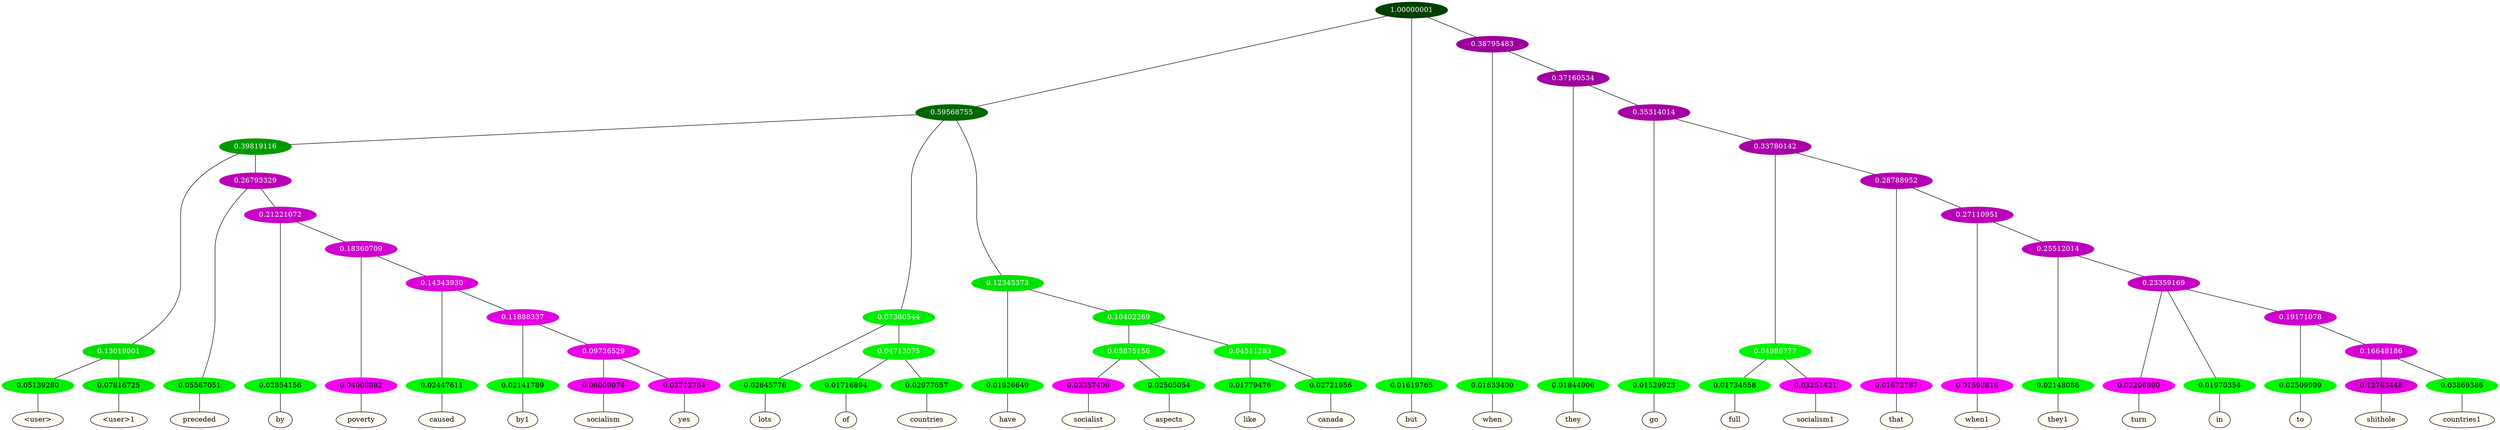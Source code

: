 graph {
	node [format=png height=0.15 nodesep=0.001 ordering=out overlap=prism overlap_scaling=0.01 ranksep=0.001 ratio=0.2 style=filled width=0.15]
	{
		rank=same
		a_w_17 [label="\<user\>" color=black fillcolor=floralwhite style="filled,solid"]
		a_w_18 [label="\<user\>1" color=black fillcolor=floralwhite style="filled,solid"]
		a_w_19 [label=preceded color=black fillcolor=floralwhite style="filled,solid"]
		a_w_27 [label=by color=black fillcolor=floralwhite style="filled,solid"]
		a_w_35 [label=poverty color=black fillcolor=floralwhite style="filled,solid"]
		a_w_41 [label=caused color=black fillcolor=floralwhite style="filled,solid"]
		a_w_45 [label=by1 color=black fillcolor=floralwhite style="filled,solid"]
		a_w_49 [label=socialism color=black fillcolor=floralwhite style="filled,solid"]
		a_w_50 [label=yes color=black fillcolor=floralwhite style="filled,solid"]
		a_w_11 [label=lots color=black fillcolor=floralwhite style="filled,solid"]
		a_w_21 [label=of color=black fillcolor=floralwhite style="filled,solid"]
		a_w_22 [label=countries color=black fillcolor=floralwhite style="filled,solid"]
		a_w_13 [label=have color=black fillcolor=floralwhite style="filled,solid"]
		a_w_29 [label=socialist color=black fillcolor=floralwhite style="filled,solid"]
		a_w_30 [label=aspects color=black fillcolor=floralwhite style="filled,solid"]
		a_w_31 [label=like color=black fillcolor=floralwhite style="filled,solid"]
		a_w_32 [label=canada color=black fillcolor=floralwhite style="filled,solid"]
		a_w_2 [label=but color=black fillcolor=floralwhite style="filled,solid"]
		a_w_7 [label=when color=black fillcolor=floralwhite style="filled,solid"]
		a_w_15 [label=they color=black fillcolor=floralwhite style="filled,solid"]
		a_w_25 [label=go color=black fillcolor=floralwhite style="filled,solid"]
		a_w_37 [label=full color=black fillcolor=floralwhite style="filled,solid"]
		a_w_38 [label=socialism1 color=black fillcolor=floralwhite style="filled,solid"]
		a_w_39 [label=that color=black fillcolor=floralwhite style="filled,solid"]
		a_w_43 [label=when1 color=black fillcolor=floralwhite style="filled,solid"]
		a_w_47 [label=they1 color=black fillcolor=floralwhite style="filled,solid"]
		a_w_51 [label=turn color=black fillcolor=floralwhite style="filled,solid"]
		a_w_52 [label=in color=black fillcolor=floralwhite style="filled,solid"]
		a_w_54 [label=to color=black fillcolor=floralwhite style="filled,solid"]
		a_w_56 [label=shithole color=black fillcolor=floralwhite style="filled,solid"]
		a_w_57 [label=countries1 color=black fillcolor=floralwhite style="filled,solid"]
	}
	a_n_17 -- a_w_17
	a_n_18 -- a_w_18
	a_n_19 -- a_w_19
	a_n_27 -- a_w_27
	a_n_35 -- a_w_35
	a_n_41 -- a_w_41
	a_n_45 -- a_w_45
	a_n_49 -- a_w_49
	a_n_50 -- a_w_50
	a_n_11 -- a_w_11
	a_n_21 -- a_w_21
	a_n_22 -- a_w_22
	a_n_13 -- a_w_13
	a_n_29 -- a_w_29
	a_n_30 -- a_w_30
	a_n_31 -- a_w_31
	a_n_32 -- a_w_32
	a_n_2 -- a_w_2
	a_n_7 -- a_w_7
	a_n_15 -- a_w_15
	a_n_25 -- a_w_25
	a_n_37 -- a_w_37
	a_n_38 -- a_w_38
	a_n_39 -- a_w_39
	a_n_43 -- a_w_43
	a_n_47 -- a_w_47
	a_n_51 -- a_w_51
	a_n_52 -- a_w_52
	a_n_54 -- a_w_54
	a_n_56 -- a_w_56
	a_n_57 -- a_w_57
	{
		rank=same
		a_n_17 [label=0.05139280 color="0.334 1.000 0.949" fontcolor=black]
		a_n_18 [label=0.07816725 color="0.334 1.000 0.922" fontcolor=black]
		a_n_19 [label=0.05567051 color="0.334 1.000 0.944" fontcolor=black]
		a_n_27 [label=0.02854156 color="0.334 1.000 0.971" fontcolor=black]
		a_n_35 [label=0.04008982 color="0.835 1.000 0.960" fontcolor=black]
		a_n_41 [label=0.02447611 color="0.334 1.000 0.976" fontcolor=black]
		a_n_45 [label=0.02141789 color="0.334 1.000 0.979" fontcolor=black]
		a_n_49 [label=0.06009074 color="0.835 1.000 0.940" fontcolor=black]
		a_n_50 [label=0.03712764 color="0.835 1.000 0.963" fontcolor=black]
		a_n_11 [label=0.02645776 color="0.334 1.000 0.974" fontcolor=black]
		a_n_21 [label=0.01716894 color="0.334 1.000 0.983" fontcolor=black]
		a_n_22 [label=0.02977657 color="0.334 1.000 0.970" fontcolor=black]
		a_n_13 [label=0.01926649 color="0.334 1.000 0.981" fontcolor=black]
		a_n_29 [label=0.03357400 color="0.835 1.000 0.966" fontcolor=black]
		a_n_30 [label=0.02505054 color="0.334 1.000 0.975" fontcolor=black]
		a_n_31 [label=0.01779476 color="0.334 1.000 0.982" fontcolor=black]
		a_n_32 [label=0.02721956 color="0.334 1.000 0.973" fontcolor=black]
		a_n_2 [label=0.01619765 color="0.334 1.000 0.984" fontcolor=black]
		a_n_7 [label=0.01633400 color="0.334 1.000 0.984" fontcolor=black]
		a_n_15 [label=0.01844906 color="0.334 1.000 0.982" fontcolor=black]
		a_n_25 [label=0.01529923 color="0.334 1.000 0.985" fontcolor=black]
		a_n_37 [label=0.01734658 color="0.334 1.000 0.983" fontcolor=black]
		a_n_38 [label=0.03251421 color="0.835 1.000 0.967" fontcolor=black]
		a_n_39 [label=0.01672787 color="0.835 1.000 0.983" fontcolor=black]
		a_n_43 [label=0.01593816 color="0.835 1.000 0.984" fontcolor=black]
		a_n_47 [label=0.02148086 color="0.334 1.000 0.979" fontcolor=black]
		a_n_51 [label=0.02206690 color="0.835 1.000 0.978" fontcolor=black]
		a_n_52 [label=0.01970354 color="0.334 1.000 0.980" fontcolor=black]
		a_n_54 [label=0.02509999 color="0.334 1.000 0.975" fontcolor=black]
		a_n_56 [label=0.12763448 color="0.835 1.000 0.872" fontcolor=black]
		a_n_57 [label=0.03869386 color="0.334 1.000 0.961" fontcolor=black]
	}
	a_n_0 [label=1.00000001 color="0.334 1.000 0.250" fontcolor=grey99]
	a_n_1 [label=0.59568755 color="0.334 1.000 0.404" fontcolor=grey99]
	a_n_0 -- a_n_1
	a_n_0 -- a_n_2
	a_n_3 [label=0.38795483 color="0.835 1.000 0.612" fontcolor=grey99]
	a_n_0 -- a_n_3
	a_n_4 [label=0.39819116 color="0.334 1.000 0.602" fontcolor=grey99]
	a_n_1 -- a_n_4
	a_n_5 [label=0.07380544 color="0.334 1.000 0.926" fontcolor=grey99]
	a_n_1 -- a_n_5
	a_n_6 [label=0.12345373 color="0.334 1.000 0.877" fontcolor=grey99]
	a_n_1 -- a_n_6
	a_n_3 -- a_n_7
	a_n_8 [label=0.37160534 color="0.835 1.000 0.628" fontcolor=grey99]
	a_n_3 -- a_n_8
	a_n_9 [label=0.13019001 color="0.334 1.000 0.870" fontcolor=grey99]
	a_n_4 -- a_n_9
	a_n_10 [label=0.26793329 color="0.835 1.000 0.732" fontcolor=grey99]
	a_n_4 -- a_n_10
	a_n_5 -- a_n_11
	a_n_12 [label=0.04713075 color="0.334 1.000 0.953" fontcolor=grey99]
	a_n_5 -- a_n_12
	a_n_6 -- a_n_13
	a_n_14 [label=0.10402269 color="0.334 1.000 0.896" fontcolor=grey99]
	a_n_6 -- a_n_14
	a_n_8 -- a_n_15
	a_n_16 [label=0.35314014 color="0.835 1.000 0.647" fontcolor=grey99]
	a_n_8 -- a_n_16
	a_n_9 -- a_n_17
	a_n_9 -- a_n_18
	a_n_10 -- a_n_19
	a_n_20 [label=0.21221072 color="0.835 1.000 0.788" fontcolor=grey99]
	a_n_10 -- a_n_20
	a_n_12 -- a_n_21
	a_n_12 -- a_n_22
	a_n_23 [label=0.05875156 color="0.334 1.000 0.941" fontcolor=grey99]
	a_n_14 -- a_n_23
	a_n_24 [label=0.04511283 color="0.334 1.000 0.955" fontcolor=grey99]
	a_n_14 -- a_n_24
	a_n_16 -- a_n_25
	a_n_26 [label=0.33780142 color="0.835 1.000 0.662" fontcolor=grey99]
	a_n_16 -- a_n_26
	a_n_20 -- a_n_27
	a_n_28 [label=0.18360709 color="0.835 1.000 0.816" fontcolor=grey99]
	a_n_20 -- a_n_28
	a_n_23 -- a_n_29
	a_n_23 -- a_n_30
	a_n_24 -- a_n_31
	a_n_24 -- a_n_32
	a_n_33 [label=0.04986777 color="0.334 1.000 0.950" fontcolor=grey99]
	a_n_26 -- a_n_33
	a_n_34 [label=0.28788952 color="0.835 1.000 0.712" fontcolor=grey99]
	a_n_26 -- a_n_34
	a_n_28 -- a_n_35
	a_n_36 [label=0.14343930 color="0.835 1.000 0.857" fontcolor=grey99]
	a_n_28 -- a_n_36
	a_n_33 -- a_n_37
	a_n_33 -- a_n_38
	a_n_34 -- a_n_39
	a_n_40 [label=0.27110951 color="0.835 1.000 0.729" fontcolor=grey99]
	a_n_34 -- a_n_40
	a_n_36 -- a_n_41
	a_n_42 [label=0.11888337 color="0.835 1.000 0.881" fontcolor=grey99]
	a_n_36 -- a_n_42
	a_n_40 -- a_n_43
	a_n_44 [label=0.25512014 color="0.835 1.000 0.745" fontcolor=grey99]
	a_n_40 -- a_n_44
	a_n_42 -- a_n_45
	a_n_46 [label=0.09736529 color="0.835 1.000 0.903" fontcolor=grey99]
	a_n_42 -- a_n_46
	a_n_44 -- a_n_47
	a_n_48 [label=0.23359169 color="0.835 1.000 0.766" fontcolor=grey99]
	a_n_44 -- a_n_48
	a_n_46 -- a_n_49
	a_n_46 -- a_n_50
	a_n_48 -- a_n_51
	a_n_48 -- a_n_52
	a_n_53 [label=0.19171078 color="0.835 1.000 0.808" fontcolor=grey99]
	a_n_48 -- a_n_53
	a_n_53 -- a_n_54
	a_n_55 [label=0.16648186 color="0.835 1.000 0.834" fontcolor=grey99]
	a_n_53 -- a_n_55
	a_n_55 -- a_n_56
	a_n_55 -- a_n_57
}
